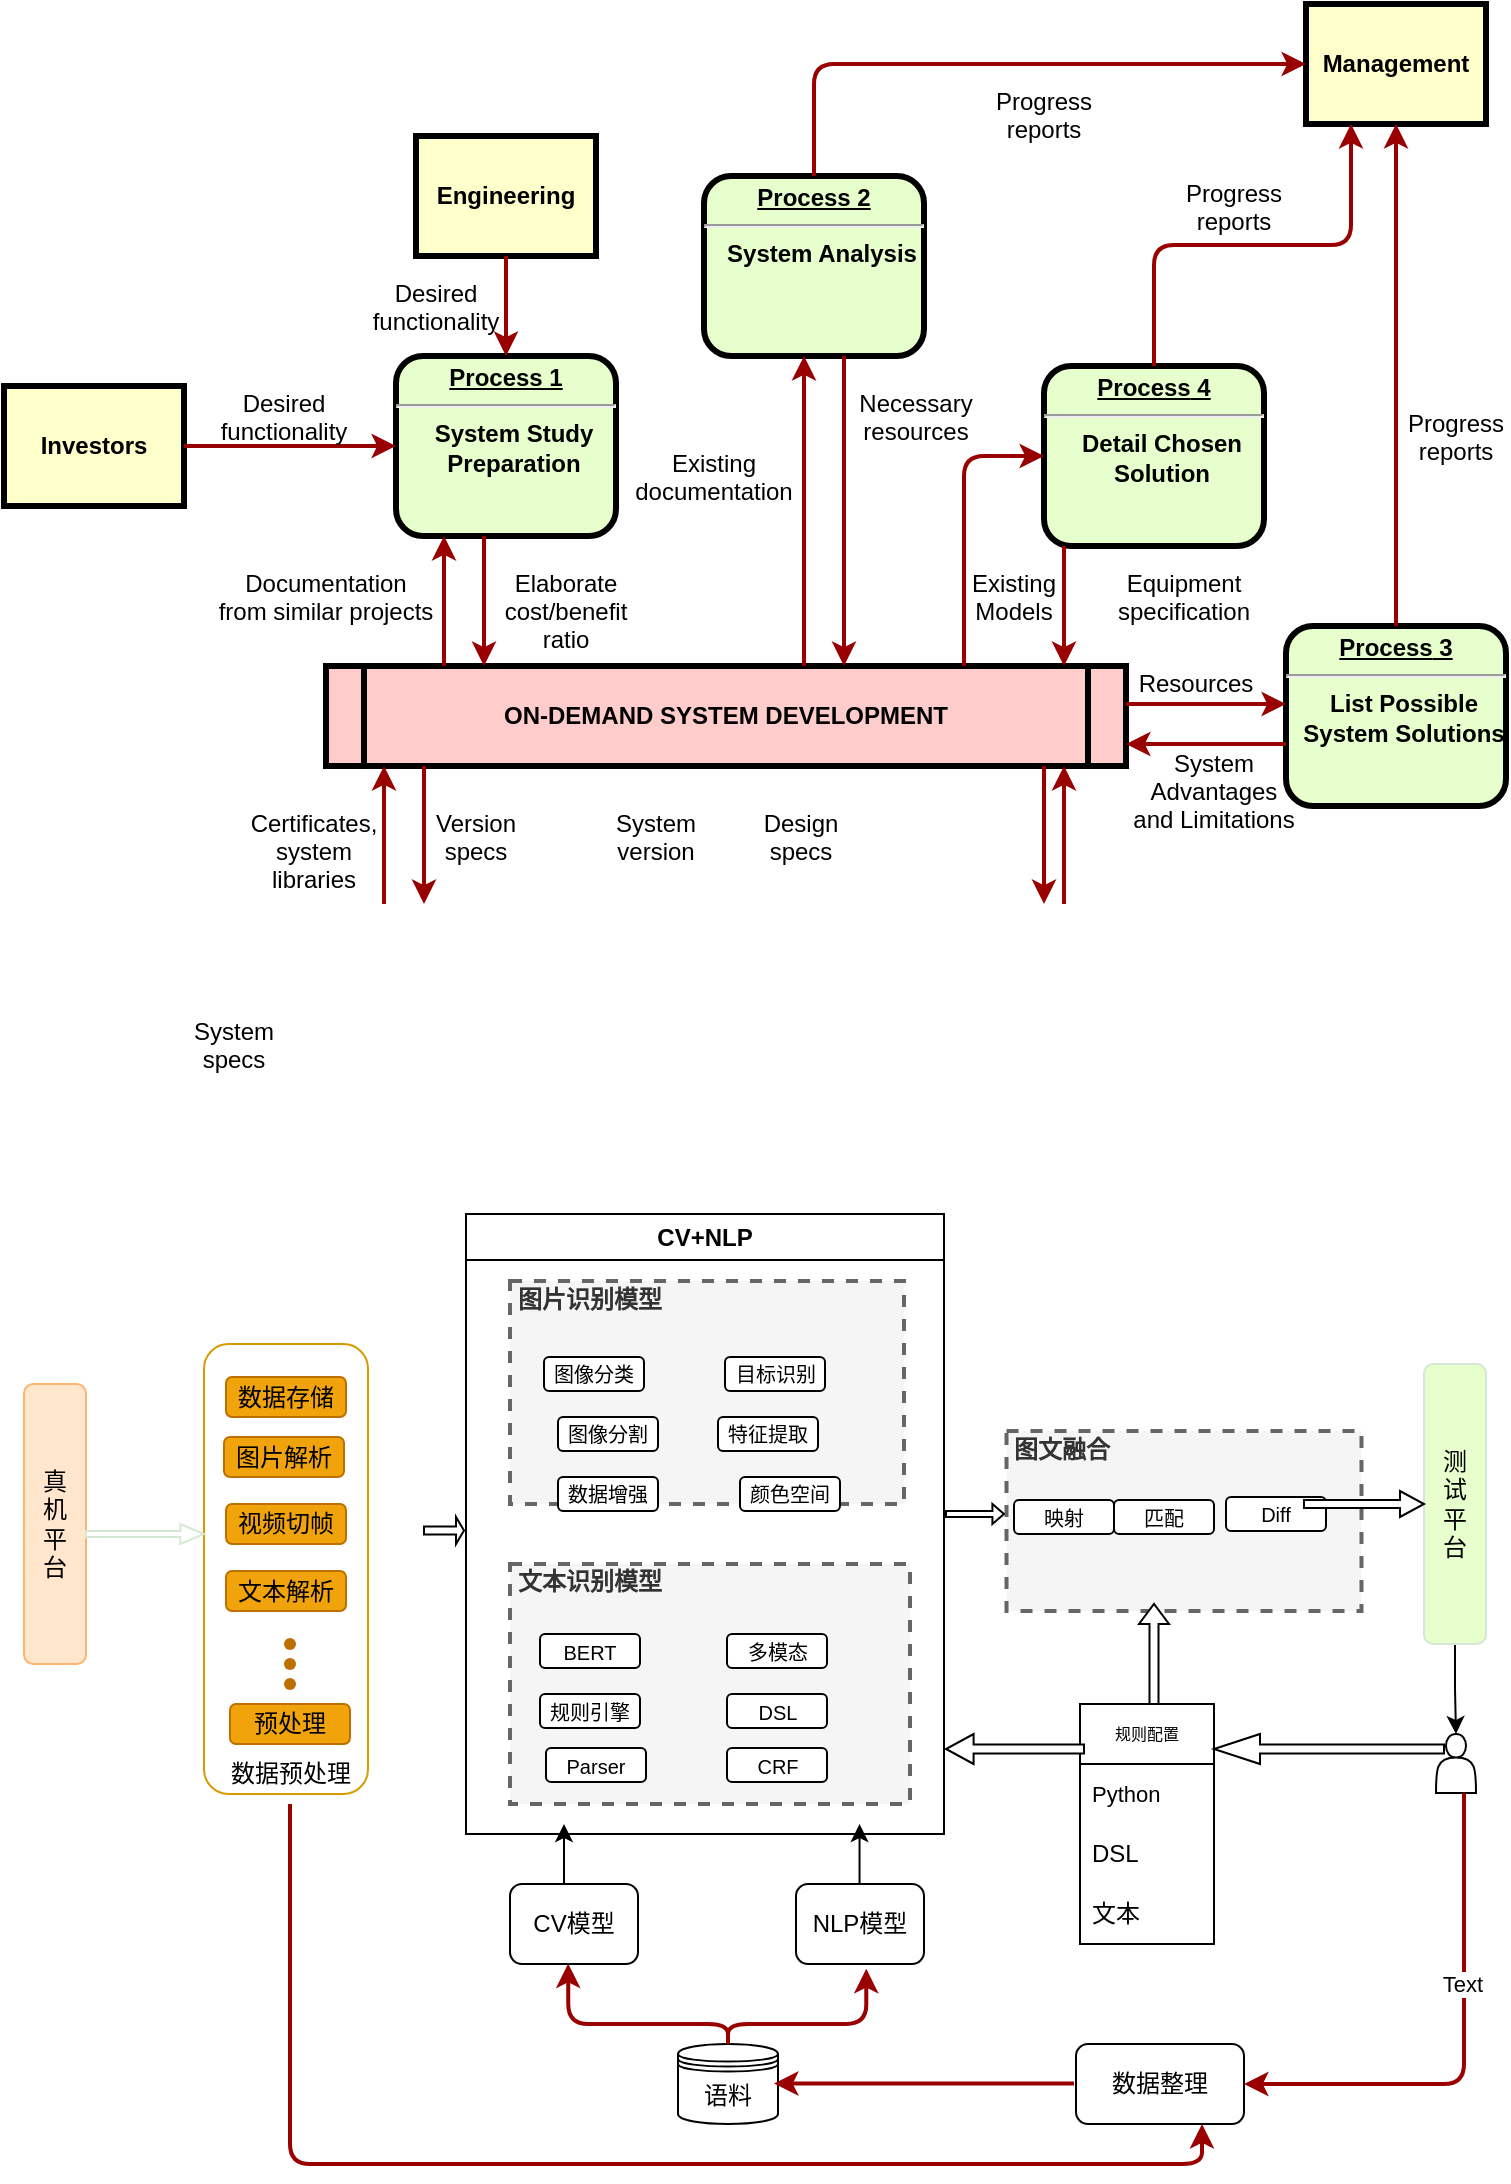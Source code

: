 <mxfile version="21.1.4" type="github">
  <diagram name="Page-1" id="c7558073-3199-34d8-9f00-42111426c3f3">
    <mxGraphModel dx="834" dy="513" grid="1" gridSize="10" guides="1" tooltips="1" connect="1" arrows="1" fold="1" page="1" pageScale="1" pageWidth="826" pageHeight="1169" background="none" math="0" shadow="0">
      <root>
        <mxCell id="0" />
        <mxCell id="1" parent="0" />
        <mxCell id="2" value="&lt;p style=&quot;margin: 0px; margin-top: 4px; text-align: center; text-decoration: underline;&quot;&gt;&lt;strong&gt;Process 1&lt;br /&gt;&lt;/strong&gt;&lt;/p&gt;&lt;hr /&gt;&lt;p style=&quot;margin: 0px; margin-left: 8px;&quot;&gt;System Study&lt;/p&gt;&lt;p style=&quot;margin: 0px; margin-left: 8px;&quot;&gt;Preparation&lt;/p&gt;" style="verticalAlign=middle;align=center;overflow=fill;fontSize=12;fontFamily=Helvetica;html=1;rounded=1;fontStyle=1;strokeWidth=3;fillColor=#E6FFCC" parent="1" vertex="1">
          <mxGeometry x="236" y="236" width="110" height="90" as="geometry" />
        </mxCell>
        <mxCell id="3" value="Engineering" style="whiteSpace=wrap;align=center;verticalAlign=middle;fontStyle=1;strokeWidth=3;fillColor=#FFFFCC" parent="1" vertex="1">
          <mxGeometry x="246" y="126" width="90" height="60" as="geometry" />
        </mxCell>
        <mxCell id="4" value="Investors" style="whiteSpace=wrap;align=center;verticalAlign=middle;fontStyle=1;strokeWidth=3;fillColor=#FFFFCC" parent="1" vertex="1">
          <mxGeometry x="40" y="251" width="90" height="60" as="geometry" />
        </mxCell>
        <mxCell id="5" value="ON-DEMAND SYSTEM DEVELOPMENT" style="shape=process;whiteSpace=wrap;align=center;verticalAlign=middle;size=0.048;fontStyle=1;strokeWidth=3;fillColor=#FFCCCC" parent="1" vertex="1">
          <mxGeometry x="201.0" y="391" width="400" height="50" as="geometry" />
        </mxCell>
        <mxCell id="6" value="&lt;p style=&quot;margin: 0px; margin-top: 4px; text-align: center; text-decoration: underline;&quot;&gt;&lt;strong&gt;Process 2&lt;br /&gt;&lt;/strong&gt;&lt;/p&gt;&lt;hr /&gt;&lt;p style=&quot;margin: 0px; margin-left: 8px;&quot;&gt;System Analysis&lt;/p&gt;" style="verticalAlign=middle;align=center;overflow=fill;fontSize=12;fontFamily=Helvetica;html=1;rounded=1;fontStyle=1;strokeWidth=3;fillColor=#E6FFCC" parent="1" vertex="1">
          <mxGeometry x="390" y="146" width="110" height="90" as="geometry" />
        </mxCell>
        <mxCell id="7" value="&lt;p style=&quot;margin: 0px; margin-top: 4px; text-align: center; text-decoration: underline;&quot;&gt;&lt;strong&gt;&lt;strong&gt;Process&lt;/strong&gt; 3&lt;br /&gt;&lt;/strong&gt;&lt;/p&gt;&lt;hr /&gt;&lt;p style=&quot;margin: 0px; margin-left: 8px;&quot;&gt;List Possible&lt;/p&gt;&lt;p style=&quot;margin: 0px; margin-left: 8px;&quot;&gt;System Solutions&lt;/p&gt;" style="verticalAlign=middle;align=center;overflow=fill;fontSize=12;fontFamily=Helvetica;html=1;rounded=1;fontStyle=1;strokeWidth=3;fillColor=#E6FFCC" parent="1" vertex="1">
          <mxGeometry x="681" y="371" width="110" height="90" as="geometry" />
        </mxCell>
        <mxCell id="8" value="&lt;p style=&quot;margin: 0px; margin-top: 4px; text-align: center; text-decoration: underline;&quot;&gt;&lt;strong&gt;&lt;strong&gt;Process&lt;/strong&gt; 4&lt;br /&gt;&lt;/strong&gt;&lt;/p&gt;&lt;hr /&gt;&lt;p style=&quot;margin: 0px; margin-left: 8px;&quot;&gt;Detail Chosen&lt;/p&gt;&lt;p style=&quot;margin: 0px; margin-left: 8px;&quot;&gt;Solution&lt;/p&gt;" style="verticalAlign=middle;align=center;overflow=fill;fontSize=12;fontFamily=Helvetica;html=1;rounded=1;fontStyle=1;strokeWidth=3;fillColor=#E6FFCC" parent="1" vertex="1">
          <mxGeometry x="560" y="241" width="110" height="90" as="geometry" />
        </mxCell>
        <mxCell id="12" value="Management" style="whiteSpace=wrap;align=center;verticalAlign=middle;fontStyle=1;strokeWidth=3;fillColor=#FFFFCC" parent="1" vertex="1">
          <mxGeometry x="691" y="60.0" width="90" height="60" as="geometry" />
        </mxCell>
        <mxCell id="36" value="" style="edgeStyle=none;noEdgeStyle=1;strokeColor=#990000;strokeWidth=2" parent="1" source="3" target="2" edge="1">
          <mxGeometry width="100" height="100" relative="1" as="geometry">
            <mxPoint x="20" y="250" as="sourcePoint" />
            <mxPoint x="120" y="150" as="targetPoint" />
          </mxGeometry>
        </mxCell>
        <mxCell id="37" value="" style="edgeStyle=none;noEdgeStyle=1;strokeColor=#990000;strokeWidth=2" parent="1" source="4" target="2" edge="1">
          <mxGeometry width="100" height="100" relative="1" as="geometry">
            <mxPoint x="280" y="190" as="sourcePoint" />
            <mxPoint x="380" y="90" as="targetPoint" />
          </mxGeometry>
        </mxCell>
        <mxCell id="52" value="Desired &#xa;functionality" style="text;spacingTop=-5;align=center" parent="1" vertex="1">
          <mxGeometry x="165" y="251" width="30" height="20" as="geometry" />
        </mxCell>
        <mxCell id="53" value="Desired &#xa;functionality" style="text;spacingTop=-5;align=center" parent="1" vertex="1">
          <mxGeometry x="241" y="196" width="30" height="20" as="geometry" />
        </mxCell>
        <mxCell id="54" value="Documentation&#xa;from similar projects" style="text;spacingTop=-5;align=center" parent="1" vertex="1">
          <mxGeometry x="186" y="341" width="30" height="20" as="geometry" />
        </mxCell>
        <mxCell id="55" value="" style="edgeStyle=elbowEdgeStyle;elbow=horizontal;strokeColor=#990000;strokeWidth=2" parent="1" source="5" target="2" edge="1">
          <mxGeometry width="100" height="100" relative="1" as="geometry">
            <mxPoint x="50" y="530" as="sourcePoint" />
            <mxPoint x="150" y="430" as="targetPoint" />
            <Array as="points">
              <mxPoint x="260" y="370" />
            </Array>
          </mxGeometry>
        </mxCell>
        <mxCell id="56" value="" style="edgeStyle=elbowEdgeStyle;elbow=horizontal;strokeColor=#990000;strokeWidth=2" parent="1" source="2" target="5" edge="1">
          <mxGeometry width="100" height="100" relative="1" as="geometry">
            <mxPoint x="50" y="500" as="sourcePoint" />
            <mxPoint x="150" y="400" as="targetPoint" />
            <Array as="points">
              <mxPoint x="280" y="360" />
            </Array>
          </mxGeometry>
        </mxCell>
        <mxCell id="57" value="Elaborate&#xa;cost/benefit&#xa;ratio" style="text;spacingTop=-5;align=center" parent="1" vertex="1">
          <mxGeometry x="306" y="341" width="30" height="20" as="geometry" />
        </mxCell>
        <mxCell id="58" value="" style="edgeStyle=elbowEdgeStyle;elbow=horizontal;strokeColor=#990000;strokeWidth=2" parent="1" source="5" target="6" edge="1">
          <mxGeometry width="100" height="100" relative="1" as="geometry">
            <mxPoint x="380" y="370" as="sourcePoint" />
            <mxPoint x="480" y="270" as="targetPoint" />
            <Array as="points">
              <mxPoint x="440" y="310" />
            </Array>
          </mxGeometry>
        </mxCell>
        <mxCell id="59" value="" style="edgeStyle=elbowEdgeStyle;elbow=horizontal;strokeColor=#990000;strokeWidth=2" parent="1" source="6" target="5" edge="1">
          <mxGeometry width="100" height="100" relative="1" as="geometry">
            <mxPoint x="350" y="370" as="sourcePoint" />
            <mxPoint x="450" y="270" as="targetPoint" />
            <Array as="points">
              <mxPoint x="460" y="320" />
            </Array>
          </mxGeometry>
        </mxCell>
        <mxCell id="60" value="Existing&#xa;documentation" style="text;spacingTop=-5;align=center" parent="1" vertex="1">
          <mxGeometry x="380.0" y="281.0" width="30" height="20" as="geometry" />
        </mxCell>
        <mxCell id="61" value="Necessary&#xa;resources" style="text;spacingTop=-5;align=center" parent="1" vertex="1">
          <mxGeometry x="481.0" y="251.0" width="30" height="20" as="geometry" />
        </mxCell>
        <mxCell id="62" value="Progress&#xa;reports" style="text;spacingTop=-5;align=center" parent="1" vertex="1">
          <mxGeometry x="545.0" y="100.0" width="30" height="20" as="geometry" />
        </mxCell>
        <mxCell id="63" value="Progress&#xa;reports" style="text;spacingTop=-5;align=center" parent="1" vertex="1">
          <mxGeometry x="640" y="146.0" width="30" height="20" as="geometry" />
        </mxCell>
        <mxCell id="64" value="Progress&#xa;reports" style="text;spacingTop=-5;align=center" parent="1" vertex="1">
          <mxGeometry x="751.0" y="261.0" width="30" height="20" as="geometry" />
        </mxCell>
        <mxCell id="65" value="" style="edgeStyle=elbowEdgeStyle;elbow=horizontal;strokeColor=#990000;strokeWidth=2" parent="1" source="6" target="12" edge="1">
          <mxGeometry width="100" height="100" relative="1" as="geometry">
            <mxPoint x="260" y="180.0" as="sourcePoint" />
            <mxPoint x="360" y="80.0" as="targetPoint" />
            <Array as="points">
              <mxPoint x="445" y="140" />
            </Array>
          </mxGeometry>
        </mxCell>
        <mxCell id="66" value="" style="edgeStyle=elbowEdgeStyle;elbow=vertical;entryX=0.25;entryY=1;strokeColor=#990000;strokeWidth=2" parent="1" source="8" target="12" edge="1">
          <mxGeometry width="100" height="100" relative="1" as="geometry">
            <mxPoint x="530" y="250" as="sourcePoint" />
            <mxPoint x="630" y="150" as="targetPoint" />
          </mxGeometry>
        </mxCell>
        <mxCell id="67" value="" style="edgeStyle=elbowEdgeStyle;elbow=horizontal;strokeColor=#990000;strokeWidth=2" parent="1" source="7" target="12" edge="1">
          <mxGeometry width="100" height="100" relative="1" as="geometry">
            <mxPoint x="660.0" y="360" as="sourcePoint" />
            <mxPoint x="760.0" y="260" as="targetPoint" />
          </mxGeometry>
        </mxCell>
        <mxCell id="68" value="" style="edgeStyle=elbowEdgeStyle;elbow=horizontal;strokeColor=#990000;strokeWidth=2" parent="1" source="8" target="5" edge="1">
          <mxGeometry width="100" height="100" relative="1" as="geometry">
            <mxPoint x="570" y="380" as="sourcePoint" />
            <mxPoint x="510" y="250" as="targetPoint" />
            <Array as="points">
              <mxPoint x="570" y="360" />
            </Array>
          </mxGeometry>
        </mxCell>
        <mxCell id="69" value="" style="edgeStyle=segmentEdgeStyle;strokeColor=#990000;strokeWidth=2" parent="1" source="5" target="8" edge="1">
          <mxGeometry width="100" height="100" relative="1" as="geometry">
            <mxPoint x="340" y="360" as="sourcePoint" />
            <mxPoint x="440" y="260" as="targetPoint" />
            <Array as="points">
              <mxPoint x="520" y="286" />
            </Array>
          </mxGeometry>
        </mxCell>
        <mxCell id="70" value="Existing&#xa;Models" style="text;spacingTop=-5;align=center" parent="1" vertex="1">
          <mxGeometry x="530.0" y="341.0" width="30" height="20" as="geometry" />
        </mxCell>
        <mxCell id="71" value="Equipment&#xa;specification" style="text;spacingTop=-5;align=center" parent="1" vertex="1">
          <mxGeometry x="615" y="341" width="30" height="20" as="geometry" />
        </mxCell>
        <mxCell id="72" value="" style="edgeStyle=elbowEdgeStyle;elbow=vertical;strokeColor=#990000;strokeWidth=2" parent="1" source="5" target="7" edge="1">
          <mxGeometry width="100" height="100" relative="1" as="geometry">
            <mxPoint x="500" y="500" as="sourcePoint" />
            <mxPoint x="600" y="400" as="targetPoint" />
            <Array as="points">
              <mxPoint x="650" y="410" />
            </Array>
          </mxGeometry>
        </mxCell>
        <mxCell id="73" value="" style="edgeStyle=elbowEdgeStyle;elbow=vertical;strokeColor=#990000;strokeWidth=2" parent="1" source="7" target="5" edge="1">
          <mxGeometry width="100" height="100" relative="1" as="geometry">
            <mxPoint x="460" y="500" as="sourcePoint" />
            <mxPoint x="560" y="400" as="targetPoint" />
            <Array as="points">
              <mxPoint x="650" y="430" />
            </Array>
          </mxGeometry>
        </mxCell>
        <mxCell id="74" value="Resources" style="text;spacingTop=-5;align=center" parent="1" vertex="1">
          <mxGeometry x="621" y="391.0" width="30" height="20" as="geometry" />
        </mxCell>
        <mxCell id="75" value="System &#xa;Advantages &#xa;and Limitations" style="text;spacingTop=-5;align=center" parent="1" vertex="1">
          <mxGeometry x="630" y="431.0" width="30" height="20" as="geometry" />
        </mxCell>
        <mxCell id="76" value="" style="edgeStyle=elbowEdgeStyle;elbow=horizontal;strokeColor=#990000;strokeWidth=2" parent="1" target="5" edge="1">
          <mxGeometry width="100" height="100" relative="1" as="geometry">
            <mxPoint x="570" y="510" as="sourcePoint" />
            <mxPoint x="520" y="480" as="targetPoint" />
            <Array as="points">
              <mxPoint x="570" y="470" />
            </Array>
          </mxGeometry>
        </mxCell>
        <mxCell id="77" value="" style="edgeStyle=elbowEdgeStyle;elbow=horizontal;strokeColor=#990000;strokeWidth=2" parent="1" source="5" edge="1">
          <mxGeometry width="100" height="100" relative="1" as="geometry">
            <mxPoint x="400" y="590" as="sourcePoint" />
            <mxPoint x="560" y="510" as="targetPoint" />
            <Array as="points">
              <mxPoint x="560" y="480" />
            </Array>
          </mxGeometry>
        </mxCell>
        <mxCell id="87" value="" style="edgeStyle=elbowEdgeStyle;elbow=vertical;strokeColor=#990000;strokeWidth=2;entryX=0.455;entryY=0.995;entryDx=0;entryDy=0;entryPerimeter=0;exitX=0.5;exitY=0;exitDx=0;exitDy=0;" parent="1" source="m2E1bTaKXVmhdD45sBwT-120" target="m2E1bTaKXVmhdD45sBwT-138" edge="1">
          <mxGeometry width="100" height="100" relative="1" as="geometry">
            <mxPoint x="377.0" y="1089.997" as="sourcePoint" />
            <mxPoint x="313.5" y="1089.997" as="targetPoint" />
            <Array as="points">
              <mxPoint x="410" y="1070" />
            </Array>
          </mxGeometry>
        </mxCell>
        <mxCell id="90" value="Version&#xa;specs" style="text;spacingTop=-5;align=center" parent="1" vertex="1">
          <mxGeometry x="261" y="461" width="30" height="20" as="geometry" />
        </mxCell>
        <mxCell id="91" value="Certificates,&#xa;system&#xa;libraries" style="text;spacingTop=-5;align=center" parent="1" vertex="1">
          <mxGeometry x="180" y="461.0" width="30" height="20" as="geometry" />
        </mxCell>
        <mxCell id="92" value="" style="edgeStyle=elbowEdgeStyle;elbow=horizontal;strokeColor=#990000;strokeWidth=2" parent="1" source="5" edge="1">
          <mxGeometry width="100" height="100" relative="1" as="geometry">
            <mxPoint x="30.0" y="500" as="sourcePoint" />
            <mxPoint x="250" y="510" as="targetPoint" />
            <Array as="points">
              <mxPoint x="250" y="470" />
            </Array>
          </mxGeometry>
        </mxCell>
        <mxCell id="93" value="" style="edgeStyle=elbowEdgeStyle;elbow=horizontal;strokeColor=#990000;strokeWidth=2" parent="1" target="5" edge="1">
          <mxGeometry width="100" height="100" relative="1" as="geometry">
            <mxPoint x="230" y="510" as="sourcePoint" />
            <mxPoint x="140" y="410" as="targetPoint" />
            <Array as="points">
              <mxPoint x="230" y="470" />
            </Array>
          </mxGeometry>
        </mxCell>
        <mxCell id="94" value="System&#xa;specs" style="text;spacingTop=-5;align=center" parent="1" vertex="1">
          <mxGeometry x="140.0" y="565.0" width="30" height="20" as="geometry" />
        </mxCell>
        <mxCell id="95" value="Design&#xa;specs" style="text;spacingTop=-5;align=center" parent="1" vertex="1">
          <mxGeometry x="423.5" y="461.0" width="30" height="20" as="geometry" />
        </mxCell>
        <mxCell id="96" value="System&#xa;version" style="text;spacingTop=-5;align=center" parent="1" vertex="1">
          <mxGeometry x="351.0" y="461" width="30" height="20" as="geometry" />
        </mxCell>
        <mxCell id="1T5ogeQw5huNj0ChWTJ9-96" value="真&lt;br&gt;机&lt;br&gt;平&lt;br&gt;台" style="rounded=1;whiteSpace=wrap;html=1;fillColor=#ffe6cc;strokeColor=#FFB570;" parent="1" vertex="1">
          <mxGeometry x="50" y="750" width="31" height="140" as="geometry" />
        </mxCell>
        <mxCell id="1T5ogeQw5huNj0ChWTJ9-97" value="" style="rounded=1;whiteSpace=wrap;html=1;strokeColor=#d79b00;fillColor=none;" parent="1" vertex="1">
          <mxGeometry x="140" y="730" width="82" height="225" as="geometry" />
        </mxCell>
        <mxCell id="1T5ogeQw5huNj0ChWTJ9-98" value="数据存储" style="rounded=1;whiteSpace=wrap;html=1;strokeColor=#BD7000;fillColor=#f0a30a;fontColor=#000000;" parent="1" vertex="1">
          <mxGeometry x="151" y="746.5" width="60" height="20" as="geometry" />
        </mxCell>
        <mxCell id="1T5ogeQw5huNj0ChWTJ9-101" value="" style="shape=singleArrow;whiteSpace=wrap;html=1;strokeColor=#D5E8D4;fillColor=#FFFFFF;" parent="1" vertex="1">
          <mxGeometry x="81" y="820" width="59" height="10" as="geometry" />
        </mxCell>
        <mxCell id="1T5ogeQw5huNj0ChWTJ9-107" value="" style="shape=waypoint;sketch=0;fillStyle=solid;size=6;pointerEvents=1;points=[];fillColor=none;resizable=0;rotatable=0;perimeter=centerPerimeter;snapToPoint=1;strokeColor=#D5E8D4;" parent="1" vertex="1">
          <mxGeometry x="337" y="773.5" width="40" height="40" as="geometry" />
        </mxCell>
        <mxCell id="1T5ogeQw5huNj0ChWTJ9-108" value="" style="shape=waypoint;sketch=0;fillStyle=solid;size=6;pointerEvents=1;points=[];fillColor=#f0a30a;resizable=0;rotatable=0;perimeter=centerPerimeter;snapToPoint=1;strokeColor=#BD7000;fontColor=#000000;" parent="1" vertex="1">
          <mxGeometry x="163" y="860" width="40" height="40" as="geometry" />
        </mxCell>
        <mxCell id="1T5ogeQw5huNj0ChWTJ9-110" value="数据预处理" style="text;html=1;align=center;verticalAlign=middle;resizable=0;points=[];autosize=1;strokeColor=none;fillColor=none;" parent="1" vertex="1">
          <mxGeometry x="143" y="930" width="80" height="30" as="geometry" />
        </mxCell>
        <mxCell id="1T5ogeQw5huNj0ChWTJ9-114" value="图片识别模型" style="html=1;fontStyle=1;align=left;verticalAlign=top;spacing=0;labelBorderColor=none;dashed=1;strokeWidth=2;spacingLeft=4;spacingTop=-3;strokeColor=#666666;fillColor=#f5f5f5;fontColor=#333333;" parent="1" vertex="1">
          <mxGeometry x="293" y="698.5" width="197" height="111.5" as="geometry" />
        </mxCell>
        <mxCell id="1T5ogeQw5huNj0ChWTJ9-116" value="文本识别模型" style="html=1;fontColor=#333333;fontStyle=1;align=left;verticalAlign=top;spacing=0;labelBorderColor=none;fillColor=#f5f5f5;dashed=1;strokeWidth=2;strokeColor=#666666;spacingLeft=4;spacingTop=-3;" parent="1" vertex="1">
          <mxGeometry x="293" y="840" width="200" height="120" as="geometry" />
        </mxCell>
        <mxCell id="m2E1bTaKXVmhdD45sBwT-96" value="&lt;font style=&quot;font-size: 10px;&quot;&gt;数据增强&lt;/font&gt;" style="rounded=1;whiteSpace=wrap;html=1;fontSize=10;" vertex="1" parent="1">
          <mxGeometry x="317" y="796.5" width="50" height="17" as="geometry" />
        </mxCell>
        <mxCell id="m2E1bTaKXVmhdD45sBwT-98" value="&lt;font style=&quot;font-size: 10px;&quot;&gt;颜色空间&lt;/font&gt;" style="rounded=1;whiteSpace=wrap;html=1;fontSize=10;" vertex="1" parent="1">
          <mxGeometry x="408" y="796.5" width="50" height="17" as="geometry" />
        </mxCell>
        <mxCell id="m2E1bTaKXVmhdD45sBwT-99" value="图像分割" style="rounded=1;whiteSpace=wrap;html=1;fontSize=10;" vertex="1" parent="1">
          <mxGeometry x="317" y="766.5" width="50" height="17" as="geometry" />
        </mxCell>
        <mxCell id="m2E1bTaKXVmhdD45sBwT-100" value="特征提取" style="rounded=1;whiteSpace=wrap;html=1;fontSize=10;" vertex="1" parent="1">
          <mxGeometry x="397" y="766.5" width="50" height="17" as="geometry" />
        </mxCell>
        <mxCell id="m2E1bTaKXVmhdD45sBwT-102" value="图像分类" style="rounded=1;whiteSpace=wrap;html=1;fontSize=10;" vertex="1" parent="1">
          <mxGeometry x="310" y="736.5" width="50" height="17" as="geometry" />
        </mxCell>
        <mxCell id="m2E1bTaKXVmhdD45sBwT-103" value="目标识别" style="rounded=1;whiteSpace=wrap;html=1;fontSize=10;" vertex="1" parent="1">
          <mxGeometry x="400.5" y="736.5" width="50" height="17" as="geometry" />
        </mxCell>
        <mxCell id="m2E1bTaKXVmhdD45sBwT-104" value="Parser" style="rounded=1;whiteSpace=wrap;html=1;fontSize=10;" vertex="1" parent="1">
          <mxGeometry x="311" y="932" width="50" height="17" as="geometry" />
        </mxCell>
        <mxCell id="m2E1bTaKXVmhdD45sBwT-105" value="DSL" style="rounded=1;whiteSpace=wrap;html=1;fontSize=10;" vertex="1" parent="1">
          <mxGeometry x="401.5" y="905" width="50" height="17" as="geometry" />
        </mxCell>
        <mxCell id="m2E1bTaKXVmhdD45sBwT-106" value="BERT" style="rounded=1;whiteSpace=wrap;html=1;fontSize=10;" vertex="1" parent="1">
          <mxGeometry x="308" y="875" width="50" height="17" as="geometry" />
        </mxCell>
        <mxCell id="m2E1bTaKXVmhdD45sBwT-107" value="多模态" style="rounded=1;whiteSpace=wrap;html=1;fontSize=10;" vertex="1" parent="1">
          <mxGeometry x="401.5" y="875" width="50" height="17" as="geometry" />
        </mxCell>
        <mxCell id="m2E1bTaKXVmhdD45sBwT-108" value="规则引擎" style="rounded=1;whiteSpace=wrap;html=1;fontSize=10;" vertex="1" parent="1">
          <mxGeometry x="308" y="905" width="50" height="17" as="geometry" />
        </mxCell>
        <mxCell id="m2E1bTaKXVmhdD45sBwT-109" value="CRF" style="rounded=1;whiteSpace=wrap;html=1;fontSize=10;" vertex="1" parent="1">
          <mxGeometry x="401.5" y="932" width="50" height="17" as="geometry" />
        </mxCell>
        <mxCell id="m2E1bTaKXVmhdD45sBwT-110" style="edgeStyle=orthogonalEdgeStyle;rounded=0;orthogonalLoop=1;jettySize=auto;html=1;exitX=0.5;exitY=1;exitDx=0;exitDy=0;" edge="1" parent="1" source="m2E1bTaKXVmhdD45sBwT-104" target="m2E1bTaKXVmhdD45sBwT-104">
          <mxGeometry relative="1" as="geometry" />
        </mxCell>
        <mxCell id="m2E1bTaKXVmhdD45sBwT-113" value="图文融合" style="html=1;fontStyle=1;align=left;verticalAlign=top;spacing=0;labelBorderColor=none;dashed=1;strokeWidth=2;spacingLeft=4;spacingTop=-3;strokeColor=#666666;fillColor=#f5f5f5;fontColor=#333333;" vertex="1" parent="1">
          <mxGeometry x="541.25" y="773.5" width="177.5" height="90" as="geometry" />
        </mxCell>
        <mxCell id="m2E1bTaKXVmhdD45sBwT-114" value="映射" style="rounded=1;whiteSpace=wrap;html=1;fontSize=10;" vertex="1" parent="1">
          <mxGeometry x="545" y="808" width="50" height="17" as="geometry" />
        </mxCell>
        <mxCell id="m2E1bTaKXVmhdD45sBwT-115" value="匹配" style="rounded=1;whiteSpace=wrap;html=1;fontSize=10;" vertex="1" parent="1">
          <mxGeometry x="595" y="808" width="50" height="17" as="geometry" />
        </mxCell>
        <mxCell id="m2E1bTaKXVmhdD45sBwT-116" value="Diff" style="rounded=1;whiteSpace=wrap;html=1;fontSize=10;" vertex="1" parent="1">
          <mxGeometry x="651" y="806.5" width="50" height="17" as="geometry" />
        </mxCell>
        <mxCell id="m2E1bTaKXVmhdD45sBwT-122" style="edgeStyle=orthogonalEdgeStyle;rounded=0;orthogonalLoop=1;jettySize=auto;html=1;exitX=0.5;exitY=1;exitDx=0;exitDy=0;" edge="1" parent="1" source="m2E1bTaKXVmhdD45sBwT-118" target="m2E1bTaKXVmhdD45sBwT-121">
          <mxGeometry relative="1" as="geometry" />
        </mxCell>
        <mxCell id="m2E1bTaKXVmhdD45sBwT-118" value="测&lt;br&gt;试&lt;br&gt;平&lt;br&gt;台" style="rounded=1;whiteSpace=wrap;html=1;fillColor=#E6FFCC;strokeColor=#D5E8D4;" vertex="1" parent="1">
          <mxGeometry x="750" y="740" width="31" height="140" as="geometry" />
        </mxCell>
        <mxCell id="m2E1bTaKXVmhdD45sBwT-119" value="" style="shape=singleArrow;whiteSpace=wrap;html=1;" vertex="1" parent="1">
          <mxGeometry x="690" y="803.5" width="60" height="13" as="geometry" />
        </mxCell>
        <mxCell id="m2E1bTaKXVmhdD45sBwT-120" value="语料" style="shape=datastore;whiteSpace=wrap;html=1;" vertex="1" parent="1">
          <mxGeometry x="377" y="1080" width="50" height="40" as="geometry" />
        </mxCell>
        <mxCell id="m2E1bTaKXVmhdD45sBwT-121" value="" style="shape=actor;whiteSpace=wrap;html=1;" vertex="1" parent="1">
          <mxGeometry x="756" y="925" width="20" height="29.5" as="geometry" />
        </mxCell>
        <mxCell id="m2E1bTaKXVmhdD45sBwT-128" value="数据整理" style="rounded=1;whiteSpace=wrap;html=1;" vertex="1" parent="1">
          <mxGeometry x="576" y="1080" width="84" height="40" as="geometry" />
        </mxCell>
        <mxCell id="m2E1bTaKXVmhdD45sBwT-137" value="NLP模型" style="rounded=1;whiteSpace=wrap;html=1;" vertex="1" parent="1">
          <mxGeometry x="436" y="1000" width="64" height="40" as="geometry" />
        </mxCell>
        <mxCell id="m2E1bTaKXVmhdD45sBwT-138" value="CV模型" style="rounded=1;whiteSpace=wrap;html=1;" vertex="1" parent="1">
          <mxGeometry x="293" y="1000" width="64" height="40" as="geometry" />
        </mxCell>
        <mxCell id="m2E1bTaKXVmhdD45sBwT-140" value="CV+NLP" style="swimlane;whiteSpace=wrap;html=1;" vertex="1" parent="1">
          <mxGeometry x="271" y="665" width="239" height="310" as="geometry" />
        </mxCell>
        <mxCell id="m2E1bTaKXVmhdD45sBwT-146" value="" style="endArrow=classic;html=1;rounded=0;" edge="1" parent="m2E1bTaKXVmhdD45sBwT-140">
          <mxGeometry width="50" height="50" relative="1" as="geometry">
            <mxPoint x="49" y="335" as="sourcePoint" />
            <mxPoint x="49" y="305" as="targetPoint" />
          </mxGeometry>
        </mxCell>
        <mxCell id="m2E1bTaKXVmhdD45sBwT-147" value="" style="endArrow=classic;html=1;rounded=0;" edge="1" parent="m2E1bTaKXVmhdD45sBwT-140">
          <mxGeometry width="50" height="50" relative="1" as="geometry">
            <mxPoint x="196.77" y="335" as="sourcePoint" />
            <mxPoint x="196.77" y="305" as="targetPoint" />
          </mxGeometry>
        </mxCell>
        <mxCell id="m2E1bTaKXVmhdD45sBwT-141" value="" style="edgeStyle=elbowEdgeStyle;elbow=vertical;strokeColor=#990000;strokeWidth=2;entryX=0.549;entryY=1.059;entryDx=0;entryDy=0;entryPerimeter=0;" edge="1" parent="1" source="m2E1bTaKXVmhdD45sBwT-120" target="m2E1bTaKXVmhdD45sBwT-137">
          <mxGeometry width="100" height="100" relative="1" as="geometry">
            <mxPoint x="430.5" y="1089.997" as="sourcePoint" />
            <mxPoint x="371.5" y="1050" as="targetPoint" />
            <Array as="points">
              <mxPoint x="440" y="1070" />
            </Array>
          </mxGeometry>
        </mxCell>
        <mxCell id="m2E1bTaKXVmhdD45sBwT-156" value="规则配置" style="swimlane;fontStyle=0;childLayout=stackLayout;horizontal=1;startSize=30;horizontalStack=0;resizeParent=1;resizeParentMax=0;resizeLast=0;collapsible=1;marginBottom=0;whiteSpace=wrap;html=1;fontSize=8;" vertex="1" parent="1">
          <mxGeometry x="578" y="910" width="67" height="120" as="geometry" />
        </mxCell>
        <mxCell id="m2E1bTaKXVmhdD45sBwT-157" value="&lt;font style=&quot;font-size: 11px;&quot;&gt;Python&lt;/font&gt;" style="text;strokeColor=none;fillColor=none;align=left;verticalAlign=middle;spacingLeft=4;spacingRight=4;overflow=hidden;points=[[0,0.5],[1,0.5]];portConstraint=eastwest;rotatable=0;whiteSpace=wrap;html=1;" vertex="1" parent="m2E1bTaKXVmhdD45sBwT-156">
          <mxGeometry y="30" width="67" height="30" as="geometry" />
        </mxCell>
        <mxCell id="m2E1bTaKXVmhdD45sBwT-158" value="DSL" style="text;strokeColor=none;fillColor=none;align=left;verticalAlign=middle;spacingLeft=4;spacingRight=4;overflow=hidden;points=[[0,0.5],[1,0.5]];portConstraint=eastwest;rotatable=0;whiteSpace=wrap;html=1;" vertex="1" parent="m2E1bTaKXVmhdD45sBwT-156">
          <mxGeometry y="60" width="67" height="30" as="geometry" />
        </mxCell>
        <mxCell id="m2E1bTaKXVmhdD45sBwT-159" value="文本" style="text;strokeColor=none;fillColor=none;align=left;verticalAlign=middle;spacingLeft=4;spacingRight=4;overflow=hidden;points=[[0,0.5],[1,0.5]];portConstraint=eastwest;rotatable=0;whiteSpace=wrap;html=1;" vertex="1" parent="m2E1bTaKXVmhdD45sBwT-156">
          <mxGeometry y="90" width="67" height="30" as="geometry" />
        </mxCell>
        <mxCell id="m2E1bTaKXVmhdD45sBwT-165" value="" style="shape=singleArrow;direction=north;whiteSpace=wrap;html=1;" vertex="1" parent="1">
          <mxGeometry x="607.5" y="860" width="15" height="50" as="geometry" />
        </mxCell>
        <mxCell id="m2E1bTaKXVmhdD45sBwT-166" value="" style="shape=singleArrow;direction=west;whiteSpace=wrap;html=1;" vertex="1" parent="1">
          <mxGeometry x="511" y="925" width="69" height="15" as="geometry" />
        </mxCell>
        <mxCell id="m2E1bTaKXVmhdD45sBwT-167" value="" style="shape=singleArrow;direction=west;whiteSpace=wrap;html=1;" vertex="1" parent="1">
          <mxGeometry x="645" y="925" width="115" height="15" as="geometry" />
        </mxCell>
        <mxCell id="m2E1bTaKXVmhdD45sBwT-168" value="" style="edgeStyle=elbowEdgeStyle;elbow=vertical;strokeColor=#990000;strokeWidth=2;entryX=0.75;entryY=1;entryDx=0;entryDy=0;" edge="1" parent="1" source="1T5ogeQw5huNj0ChWTJ9-110" target="m2E1bTaKXVmhdD45sBwT-128">
          <mxGeometry width="100" height="100" relative="1" as="geometry">
            <mxPoint x="91" y="1108" as="sourcePoint" />
            <mxPoint x="160" y="1070" as="targetPoint" />
            <Array as="points">
              <mxPoint x="480" y="1140" />
              <mxPoint x="380" y="1130" />
              <mxPoint x="129" y="1098" />
            </Array>
          </mxGeometry>
        </mxCell>
        <mxCell id="m2E1bTaKXVmhdD45sBwT-169" value="" style="shape=singleArrow;whiteSpace=wrap;html=1;" vertex="1" parent="1">
          <mxGeometry x="511" y="810" width="29" height="10" as="geometry" />
        </mxCell>
        <mxCell id="m2E1bTaKXVmhdD45sBwT-170" value="" style="shape=singleArrow;whiteSpace=wrap;html=1;" vertex="1" parent="1">
          <mxGeometry x="250" y="816.5" width="20" height="13.5" as="geometry" />
        </mxCell>
        <mxCell id="m2E1bTaKXVmhdD45sBwT-174" value="" style="endArrow=classic;html=1;rounded=0;strokeColor=#990000;strokeWidth=2;" edge="1" parent="1">
          <mxGeometry width="50" height="50" relative="1" as="geometry">
            <mxPoint x="575" y="1099.77" as="sourcePoint" />
            <mxPoint x="425" y="1099.77" as="targetPoint" />
          </mxGeometry>
        </mxCell>
        <mxCell id="m2E1bTaKXVmhdD45sBwT-177" value="" style="edgeStyle=elbowEdgeStyle;elbow=vertical;strokeColor=#990000;strokeWidth=2;entryX=1;entryY=0.5;entryDx=0;entryDy=0;" edge="1" parent="1" target="m2E1bTaKXVmhdD45sBwT-128">
          <mxGeometry width="100" height="100" relative="1" as="geometry">
            <mxPoint x="770" y="954.5" as="sourcePoint" />
            <mxPoint x="839" y="916.5" as="targetPoint" />
            <Array as="points">
              <mxPoint x="780" y="1100" />
              <mxPoint x="808" y="944.5" />
            </Array>
          </mxGeometry>
        </mxCell>
        <mxCell id="m2E1bTaKXVmhdD45sBwT-178" value="Text" style="edgeLabel;html=1;align=center;verticalAlign=middle;resizable=0;points=[];" vertex="1" connectable="0" parent="m2E1bTaKXVmhdD45sBwT-177">
          <mxGeometry x="-0.258" y="-1" relative="1" as="geometry">
            <mxPoint as="offset" />
          </mxGeometry>
        </mxCell>
        <mxCell id="m2E1bTaKXVmhdD45sBwT-179" value="图片解析" style="rounded=1;whiteSpace=wrap;html=1;strokeColor=#BD7000;fillColor=#f0a30a;fontColor=#000000;" vertex="1" parent="1">
          <mxGeometry x="150" y="776.5" width="60" height="20" as="geometry" />
        </mxCell>
        <mxCell id="m2E1bTaKXVmhdD45sBwT-180" value="视频切帧" style="rounded=1;whiteSpace=wrap;html=1;strokeColor=#BD7000;fillColor=#f0a30a;fontColor=#000000;" vertex="1" parent="1">
          <mxGeometry x="151" y="810" width="60" height="20" as="geometry" />
        </mxCell>
        <mxCell id="m2E1bTaKXVmhdD45sBwT-181" value="" style="shape=waypoint;sketch=0;fillStyle=solid;size=6;pointerEvents=1;points=[];fillColor=#f0a30a;resizable=0;rotatable=0;perimeter=centerPerimeter;snapToPoint=1;strokeColor=#BD7000;fontColor=#000000;" vertex="1" parent="1">
          <mxGeometry x="163" y="880" width="40" height="40" as="geometry" />
        </mxCell>
        <mxCell id="m2E1bTaKXVmhdD45sBwT-182" value="文本解析" style="rounded=1;whiteSpace=wrap;html=1;strokeColor=#BD7000;fillColor=#f0a30a;fontColor=#000000;" vertex="1" parent="1">
          <mxGeometry x="151" y="843.5" width="60" height="20" as="geometry" />
        </mxCell>
        <mxCell id="m2E1bTaKXVmhdD45sBwT-183" value="预处理" style="rounded=1;whiteSpace=wrap;html=1;strokeColor=#BD7000;fillColor=#f0a30a;fontColor=#000000;" vertex="1" parent="1">
          <mxGeometry x="153" y="910" width="60" height="20" as="geometry" />
        </mxCell>
        <mxCell id="m2E1bTaKXVmhdD45sBwT-185" value="" style="shape=waypoint;sketch=0;fillStyle=solid;size=6;pointerEvents=1;points=[];fillColor=#f0a30a;resizable=0;rotatable=0;perimeter=centerPerimeter;snapToPoint=1;strokeColor=#BD7000;fontColor=#000000;" vertex="1" parent="1">
          <mxGeometry x="163" y="870" width="40" height="40" as="geometry" />
        </mxCell>
      </root>
    </mxGraphModel>
  </diagram>
</mxfile>
